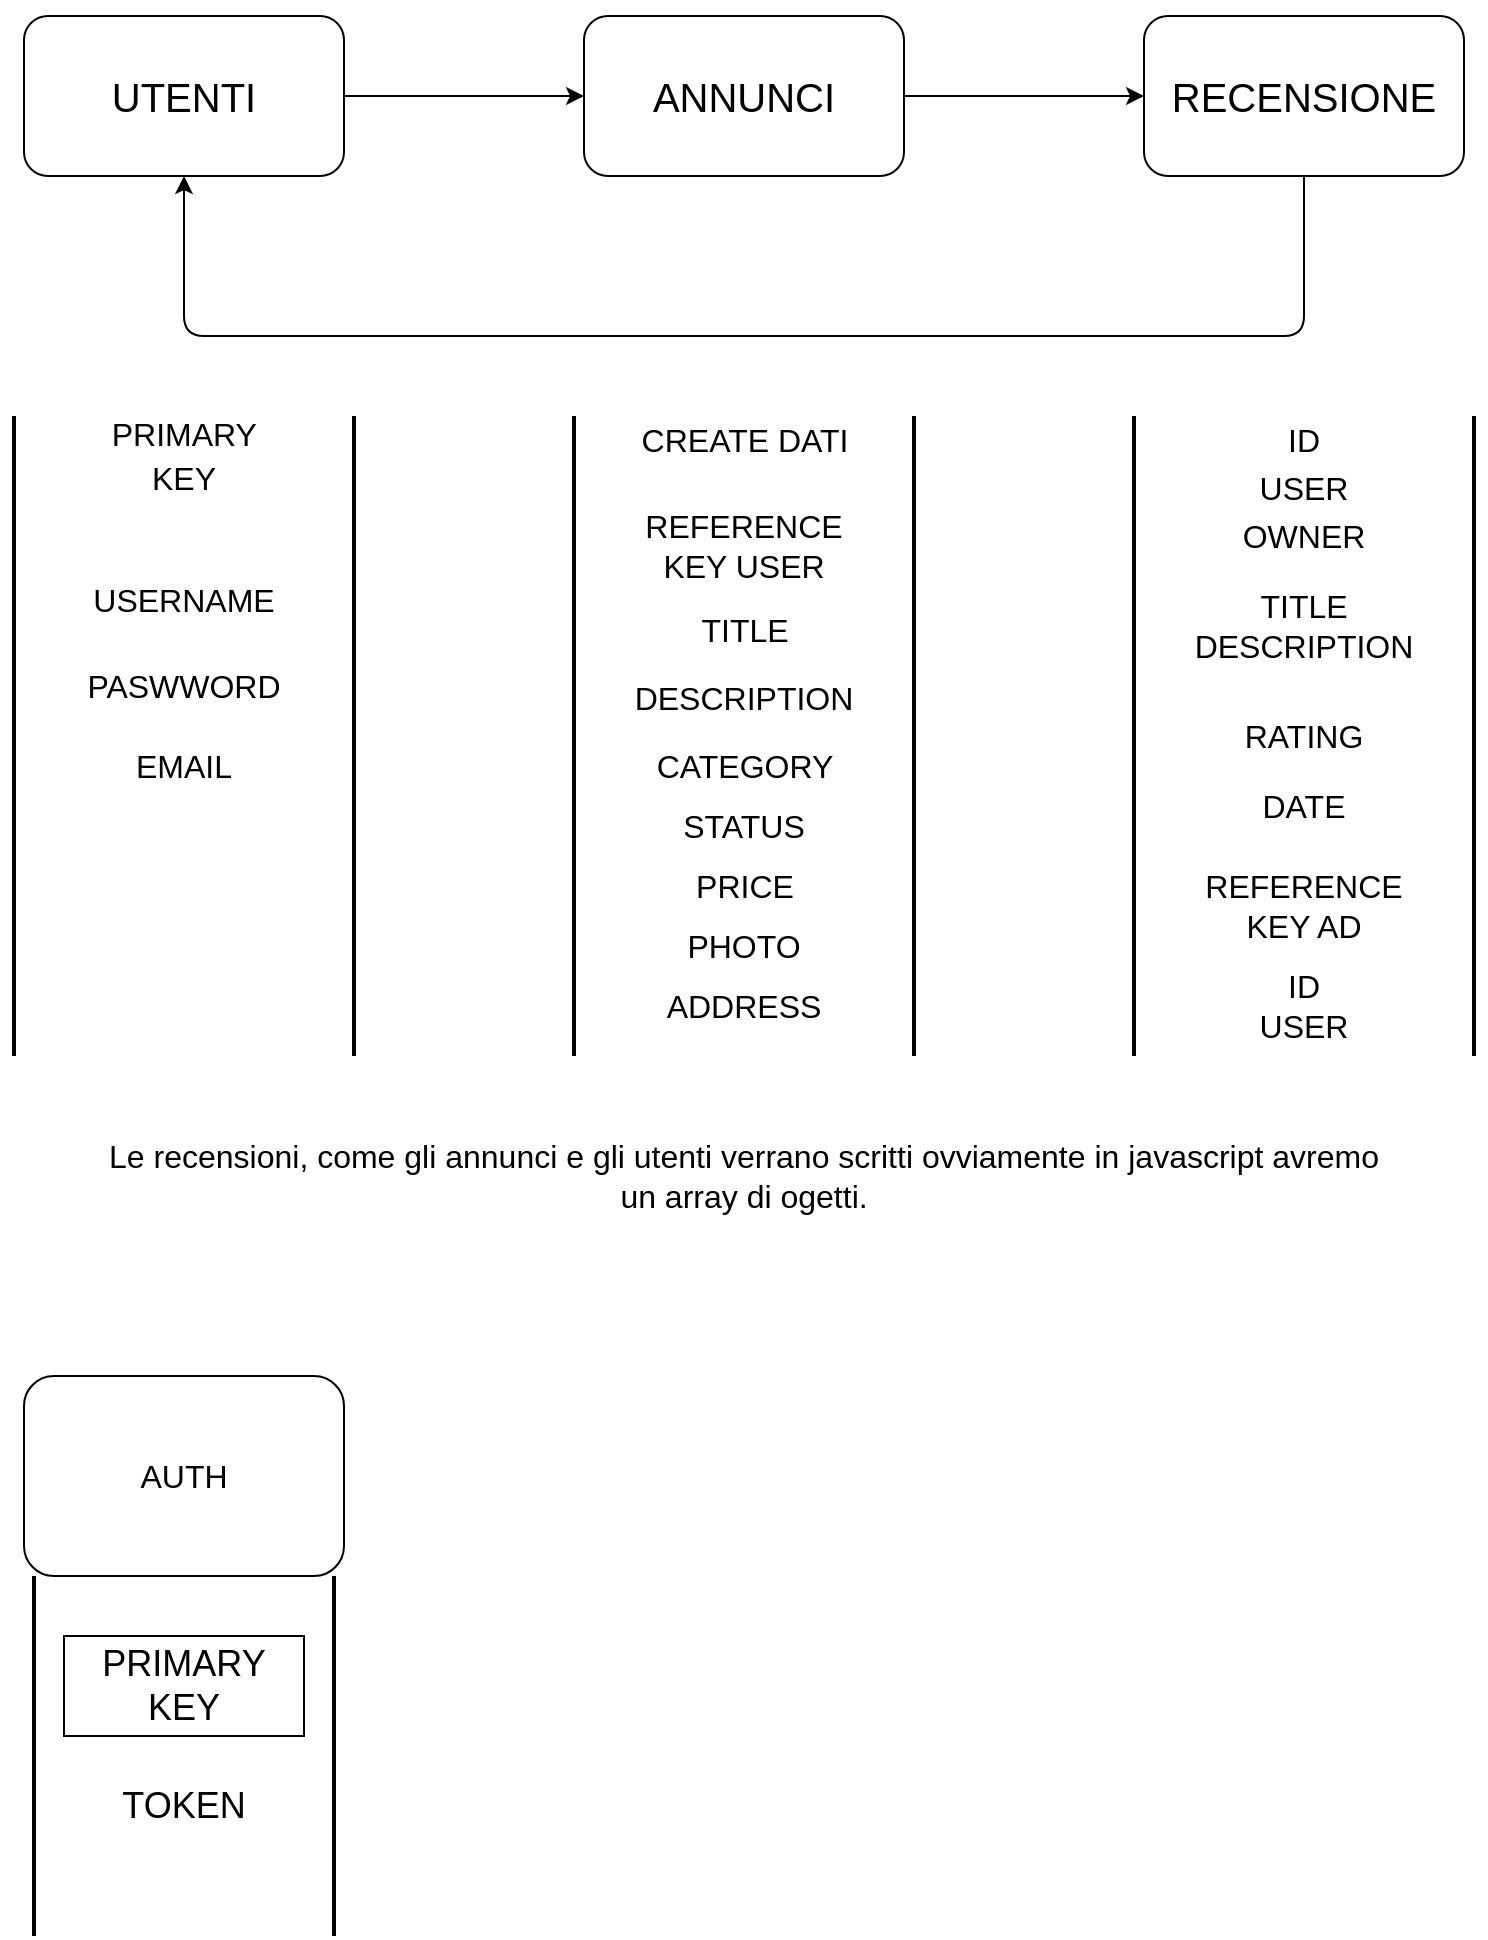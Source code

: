 <mxfile>
    <diagram id="zw79dIP_LAbSVCWJIvov" name="Page-1">
        <mxGraphModel dx="1242" dy="428" grid="1" gridSize="10" guides="1" tooltips="1" connect="1" arrows="1" fold="1" page="1" pageScale="1" pageWidth="850" pageHeight="1100" math="0" shadow="0">
            <root>
                <mxCell id="0"/>
                <mxCell id="1" parent="0"/>
                <mxCell id="4" value="" style="edgeStyle=none;html=1;rounded=1;" parent="1" source="2" target="3" edge="1">
                    <mxGeometry relative="1" as="geometry"/>
                </mxCell>
                <mxCell id="5" style="edgeStyle=none;html=1;rounded=1;" parent="1" edge="1">
                    <mxGeometry relative="1" as="geometry">
                        <mxPoint x="200" y="120" as="targetPoint"/>
                        <mxPoint x="200" y="120" as="sourcePoint"/>
                    </mxGeometry>
                </mxCell>
                <mxCell id="11" style="edgeStyle=none;html=1;exitX=0.5;exitY=0;exitDx=0;exitDy=0;fontSize=20;entryX=0.5;entryY=0;entryDx=0;entryDy=0;entryPerimeter=0;rounded=1;" parent="1" source="2" target="2" edge="1">
                    <mxGeometry relative="1" as="geometry">
                        <mxPoint x="120" y="20" as="targetPoint"/>
                    </mxGeometry>
                </mxCell>
                <mxCell id="2" value="&lt;font style=&quot;font-size: 20px;&quot;&gt;UTENTI&lt;/font&gt;" style="rounded=1;whiteSpace=wrap;html=1;" parent="1" vertex="1">
                    <mxGeometry x="40" y="40" width="160" height="80" as="geometry"/>
                </mxCell>
                <mxCell id="7" value="" style="edgeStyle=none;html=1;rounded=1;" parent="1" source="3" target="6" edge="1">
                    <mxGeometry relative="1" as="geometry"/>
                </mxCell>
                <mxCell id="3" value="&lt;font style=&quot;font-size: 20px;&quot;&gt;ANNUNCI&lt;/font&gt;" style="whiteSpace=wrap;html=1;rounded=1;" parent="1" vertex="1">
                    <mxGeometry x="320" y="40" width="160" height="80" as="geometry"/>
                </mxCell>
                <mxCell id="15" style="edgeStyle=orthogonalEdgeStyle;html=1;exitX=0.5;exitY=1;exitDx=0;exitDy=0;fontSize=20;entryX=0.5;entryY=1;entryDx=0;entryDy=0;rounded=1;" parent="1" source="6" target="2" edge="1">
                    <mxGeometry relative="1" as="geometry">
                        <mxPoint x="120" y="190" as="targetPoint"/>
                        <Array as="points">
                            <mxPoint x="680" y="200"/>
                            <mxPoint x="120" y="200"/>
                        </Array>
                    </mxGeometry>
                </mxCell>
                <mxCell id="6" value="&lt;font style=&quot;font-size: 20px;&quot;&gt;RECENSIONE&lt;/font&gt;" style="whiteSpace=wrap;html=1;rounded=1;" parent="1" vertex="1">
                    <mxGeometry x="600" y="40" width="160" height="80" as="geometry"/>
                </mxCell>
                <mxCell id="16" value="" style="line;strokeWidth=2;direction=south;html=1;fontSize=20;rounded=1;" parent="1" vertex="1">
                    <mxGeometry x="30" y="240" width="10" height="320" as="geometry"/>
                </mxCell>
                <mxCell id="17" value="" style="line;strokeWidth=2;direction=south;html=1;fontSize=20;rounded=1;" parent="1" vertex="1">
                    <mxGeometry x="200" y="240" width="10" height="320" as="geometry"/>
                </mxCell>
                <mxCell id="18" value="" style="line;strokeWidth=2;direction=south;html=1;fontSize=20;rounded=1;" parent="1" vertex="1">
                    <mxGeometry x="480" y="240" width="10" height="320" as="geometry"/>
                </mxCell>
                <mxCell id="19" value="" style="line;strokeWidth=2;direction=south;html=1;fontSize=20;rounded=1;" parent="1" vertex="1">
                    <mxGeometry x="310" y="240" width="10" height="320" as="geometry"/>
                </mxCell>
                <mxCell id="20" value="" style="line;strokeWidth=2;direction=south;html=1;fontSize=20;rounded=1;" parent="1" vertex="1">
                    <mxGeometry x="760" y="240" width="10" height="320" as="geometry"/>
                </mxCell>
                <mxCell id="21" value="" style="line;strokeWidth=2;direction=south;html=1;fontSize=20;rounded=1;" parent="1" vertex="1">
                    <mxGeometry x="590" y="240" width="10" height="320" as="geometry"/>
                </mxCell>
                <mxCell id="23" value="&lt;font style=&quot;font-size: 16px;&quot;&gt;USERNAME&lt;/font&gt;" style="text;strokeColor=none;align=center;fillColor=none;html=1;verticalAlign=middle;whiteSpace=wrap;rounded=1;fontSize=21;" parent="1" vertex="1">
                    <mxGeometry x="90" y="310" width="60" height="40" as="geometry"/>
                </mxCell>
                <mxCell id="24" value="&lt;font style=&quot;font-size: 16px;&quot;&gt;CREATE DATI&lt;/font&gt;" style="text;html=1;align=center;verticalAlign=middle;resizable=0;points=[];autosize=1;strokeColor=none;fillColor=none;fontSize=21;rounded=1;" parent="1" vertex="1">
                    <mxGeometry x="335" y="230" width="130" height="40" as="geometry"/>
                </mxCell>
                <mxCell id="25" value="&lt;font style=&quot;font-size: 16px;&quot;&gt;TITLE&lt;br&gt;&lt;/font&gt;" style="text;html=1;align=center;verticalAlign=middle;resizable=0;points=[];autosize=1;strokeColor=none;fillColor=none;fontSize=21;rounded=1;" parent="1" vertex="1">
                    <mxGeometry x="365" y="325" width="70" height="40" as="geometry"/>
                </mxCell>
                <mxCell id="26" value="CATEGORY" style="text;html=1;align=center;verticalAlign=middle;resizable=0;points=[];autosize=1;strokeColor=none;fillColor=none;fontSize=16;rounded=1;" parent="1" vertex="1">
                    <mxGeometry x="345" y="400" width="110" height="30" as="geometry"/>
                </mxCell>
                <mxCell id="27" value="STATUS" style="text;strokeColor=none;align=center;fillColor=none;html=1;verticalAlign=middle;whiteSpace=wrap;rounded=1;fontSize=16;" parent="1" vertex="1">
                    <mxGeometry x="370" y="430" width="60" height="30" as="geometry"/>
                </mxCell>
                <mxCell id="28" value="PRICE" style="text;html=1;align=center;verticalAlign=middle;resizable=0;points=[];autosize=1;strokeColor=none;fillColor=none;fontSize=16;rounded=1;" parent="1" vertex="1">
                    <mxGeometry x="365" y="460" width="70" height="30" as="geometry"/>
                </mxCell>
                <mxCell id="29" value="PASWWORD" style="text;strokeColor=none;align=center;fillColor=none;html=1;verticalAlign=middle;whiteSpace=wrap;rounded=1;fontSize=16;" parent="1" vertex="1">
                    <mxGeometry x="90" y="360" width="60" height="30" as="geometry"/>
                </mxCell>
                <mxCell id="30" value="EMAIL" style="text;strokeColor=none;align=center;fillColor=none;html=1;verticalAlign=middle;whiteSpace=wrap;rounded=1;fontSize=16;" parent="1" vertex="1">
                    <mxGeometry x="90" y="400" width="60" height="30" as="geometry"/>
                </mxCell>
                <mxCell id="32" value="PHOTO" style="text;strokeColor=none;align=center;fillColor=none;html=1;verticalAlign=middle;whiteSpace=wrap;rounded=1;fontSize=16;" parent="1" vertex="1">
                    <mxGeometry x="370" y="490" width="60" height="30" as="geometry"/>
                </mxCell>
                <mxCell id="34" value="ADDRESS&lt;br&gt;" style="text;strokeColor=none;align=center;fillColor=none;html=1;verticalAlign=middle;whiteSpace=wrap;rounded=1;fontSize=16;" parent="1" vertex="1">
                    <mxGeometry x="370" y="520" width="60" height="30" as="geometry"/>
                </mxCell>
                <mxCell id="35" value="&lt;span style=&quot;font-family: Helvetica; font-size: 16px;&quot;&gt;DESCRIPTION&lt;/span&gt;" style="text;strokeColor=none;align=center;fillColor=none;html=1;verticalAlign=middle;whiteSpace=wrap;rounded=1;hachureGap=4;fontFamily=Architects Daughter;fontSource=https%3A%2F%2Ffonts.googleapis.com%2Fcss%3Ffamily%3DArchitects%2BDaughter;fontSize=20;" parent="1" vertex="1">
                    <mxGeometry x="370" y="365" width="60" height="30" as="geometry"/>
                </mxCell>
                <mxCell id="36" value="&lt;font style=&quot;font-size: 16px;&quot; face=&quot;Helvetica&quot;&gt;ID USER OWNER&lt;/font&gt;" style="text;strokeColor=none;align=center;fillColor=none;html=1;verticalAlign=middle;whiteSpace=wrap;rounded=1;hachureGap=4;fontFamily=Architects Daughter;fontSource=https%3A%2F%2Ffonts.googleapis.com%2Fcss%3Ffamily%3DArchitects%2BDaughter;fontSize=20;" parent="1" vertex="1">
                    <mxGeometry x="650" y="260" width="60" height="30" as="geometry"/>
                </mxCell>
                <mxCell id="39" value="TITLE&lt;br&gt;DESCRIPTION" style="text;strokeColor=none;align=center;fillColor=none;html=1;verticalAlign=middle;whiteSpace=wrap;rounded=1;hachureGap=4;fontFamily=Helvetica;fontSize=16;" parent="1" vertex="1">
                    <mxGeometry x="650" y="330" width="60" height="30" as="geometry"/>
                </mxCell>
                <mxCell id="40" value="RATING" style="text;strokeColor=none;align=center;fillColor=none;html=1;verticalAlign=middle;whiteSpace=wrap;rounded=1;hachureGap=4;fontFamily=Helvetica;fontSize=16;" parent="1" vertex="1">
                    <mxGeometry x="650" y="385" width="60" height="30" as="geometry"/>
                </mxCell>
                <mxCell id="41" value="DATE" style="text;strokeColor=none;align=center;fillColor=none;html=1;verticalAlign=middle;whiteSpace=wrap;rounded=1;hachureGap=4;fontFamily=Helvetica;fontSize=16;" parent="1" vertex="1">
                    <mxGeometry x="650" y="420" width="60" height="30" as="geometry"/>
                </mxCell>
                <mxCell id="42" value="REFERENCE KEY AD" style="text;strokeColor=none;align=center;fillColor=none;html=1;verticalAlign=middle;whiteSpace=wrap;rounded=1;hachureGap=4;fontFamily=Helvetica;fontSize=16;" parent="1" vertex="1">
                    <mxGeometry x="650" y="450" width="60" height="70" as="geometry"/>
                </mxCell>
                <mxCell id="48" value="REFERENCE KEY USER&lt;br&gt;" style="text;strokeColor=none;align=center;fillColor=none;html=1;verticalAlign=middle;whiteSpace=wrap;rounded=1;hachureGap=4;fontFamily=Helvetica;fontSize=16;" parent="1" vertex="1">
                    <mxGeometry x="370" y="290" width="60" height="30" as="geometry"/>
                </mxCell>
                <mxCell id="55" value="ID USER&lt;br&gt;" style="text;strokeColor=none;align=center;fillColor=none;html=1;verticalAlign=middle;whiteSpace=wrap;rounded=1;hachureGap=4;fontFamily=Helvetica;fontSize=16;" parent="1" vertex="1">
                    <mxGeometry x="650" y="520" width="60" height="30" as="geometry"/>
                </mxCell>
                <mxCell id="57" value="Le recensioni, come gli annunci e gli utenti verrano scritti ovviamente in javascript avremo un array di ogetti." style="text;strokeColor=none;align=center;fillColor=none;html=1;verticalAlign=middle;whiteSpace=wrap;rounded=1;hachureGap=4;fontFamily=Helvetica;fontSize=16;" parent="1" vertex="1">
                    <mxGeometry x="80" y="560" width="640" height="120" as="geometry"/>
                </mxCell>
                <mxCell id="60" value="AUTH" style="whiteSpace=wrap;html=1;rounded=1;hachureGap=4;fontFamily=Helvetica;fontSize=16;fontSource=https%3A%2F%2Ffonts.googleapis.com%2Fcss%3Ffamily%3DArchitects%2BDaughter;" parent="1" vertex="1">
                    <mxGeometry x="40" y="720" width="160" height="100" as="geometry"/>
                </mxCell>
                <mxCell id="61" value="" style="line;strokeWidth=2;direction=south;html=1;" parent="1" vertex="1">
                    <mxGeometry x="190" y="820" width="10" height="180" as="geometry"/>
                </mxCell>
                <mxCell id="62" value="" style="line;strokeWidth=2;direction=south;html=1;" parent="1" vertex="1">
                    <mxGeometry x="40" y="820" width="10" height="180" as="geometry"/>
                </mxCell>
                <mxCell id="63" value="&lt;font style=&quot;font-size: 18px;&quot;&gt;PRIMARY KEY&lt;br&gt;&lt;/font&gt;" style="whiteSpace=wrap;html=1;" parent="1" vertex="1">
                    <mxGeometry x="60" y="850" width="120" height="50" as="geometry"/>
                </mxCell>
                <mxCell id="74" value="TOKEN" style="text;strokeColor=none;align=center;fillColor=none;html=1;verticalAlign=middle;whiteSpace=wrap;rounded=0;fontSize=18;" parent="1" vertex="1">
                    <mxGeometry x="90" y="920" width="60" height="30" as="geometry"/>
                </mxCell>
                <mxCell id="75" value="&lt;font style=&quot;font-size: 16px;&quot;&gt;PRIMARY KEY&lt;/font&gt;" style="text;strokeColor=none;align=center;fillColor=none;html=1;verticalAlign=middle;whiteSpace=wrap;rounded=1;fontSize=18;" parent="1" vertex="1">
                    <mxGeometry x="90" y="240" width="60" height="40" as="geometry"/>
                </mxCell>
            </root>
        </mxGraphModel>
    </diagram>
</mxfile>